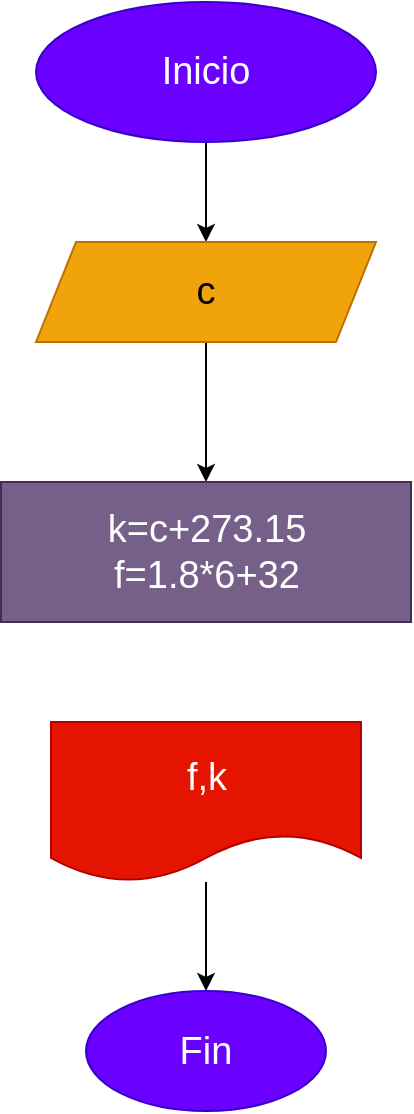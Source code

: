 <mxfile>
    <diagram id="6h8rOmb6vujws1WFK8ZM" name="Página-1">
        <mxGraphModel dx="520" dy="472" grid="1" gridSize="10" guides="1" tooltips="1" connect="1" arrows="1" fold="1" page="1" pageScale="1" pageWidth="827" pageHeight="1169" math="0" shadow="0">
            <root>
                <mxCell id="0"/>
                <mxCell id="1" parent="0"/>
                <mxCell id="4" style="edgeStyle=none;html=1;fontSize=19;" edge="1" parent="1" source="2" target="3">
                    <mxGeometry relative="1" as="geometry"/>
                </mxCell>
                <mxCell id="2" value="&lt;font style=&quot;font-size: 19px&quot;&gt;Inicio&lt;/font&gt;" style="ellipse;whiteSpace=wrap;html=1;fillColor=#6a00ff;fontColor=#ffffff;strokeColor=#3700CC;" vertex="1" parent="1">
                    <mxGeometry x="180" y="60" width="170" height="70" as="geometry"/>
                </mxCell>
                <mxCell id="6" value="" style="edgeStyle=none;html=1;fontSize=19;" edge="1" parent="1" source="3" target="5">
                    <mxGeometry relative="1" as="geometry"/>
                </mxCell>
                <mxCell id="3" value="c" style="shape=parallelogram;perimeter=parallelogramPerimeter;whiteSpace=wrap;html=1;fixedSize=1;fontSize=19;fillColor=#f0a30a;fontColor=#000000;strokeColor=#BD7000;" vertex="1" parent="1">
                    <mxGeometry x="180" y="180" width="170" height="50" as="geometry"/>
                </mxCell>
                <mxCell id="5" value="k=c+273.15&lt;br&gt;f=1.8*6+32" style="whiteSpace=wrap;html=1;fontSize=19;fillColor=#76608a;fontColor=#ffffff;strokeColor=#432D57;" vertex="1" parent="1">
                    <mxGeometry x="162.5" y="300" width="205" height="70" as="geometry"/>
                </mxCell>
                <mxCell id="9" value="" style="edgeStyle=none;html=1;fontSize=19;" edge="1" parent="1" source="7" target="8">
                    <mxGeometry relative="1" as="geometry"/>
                </mxCell>
                <mxCell id="7" value="f,k" style="shape=document;whiteSpace=wrap;html=1;boundedLbl=1;fontSize=19;fillColor=#e51400;fontColor=#ffffff;strokeColor=#B20000;" vertex="1" parent="1">
                    <mxGeometry x="187.5" y="420" width="155" height="80" as="geometry"/>
                </mxCell>
                <mxCell id="8" value="Fin" style="ellipse;whiteSpace=wrap;html=1;fontSize=19;fillColor=#6a00ff;fontColor=#ffffff;strokeColor=#3700CC;" vertex="1" parent="1">
                    <mxGeometry x="205" y="554.5" width="120" height="60" as="geometry"/>
                </mxCell>
            </root>
        </mxGraphModel>
    </diagram>
</mxfile>